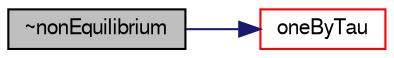 digraph "~nonEquilibrium"
{
  bgcolor="transparent";
  edge [fontname="FreeSans",fontsize="10",labelfontname="FreeSans",labelfontsize="10"];
  node [fontname="FreeSans",fontsize="10",shape=record];
  rankdir="LR";
  Node5 [label="~nonEquilibrium",height=0.2,width=0.4,color="black", fillcolor="grey75", style="filled", fontcolor="black"];
  Node5 -> Node6 [color="midnightblue",fontsize="10",style="solid",fontname="FreeSans"];
  Node6 [label="oneByTau",height=0.2,width=0.4,color="red",URL="$a24286.html#a19b7db89d9d44e2a7820ce8692c7a1f1",tooltip="Member Functions. "];
}
